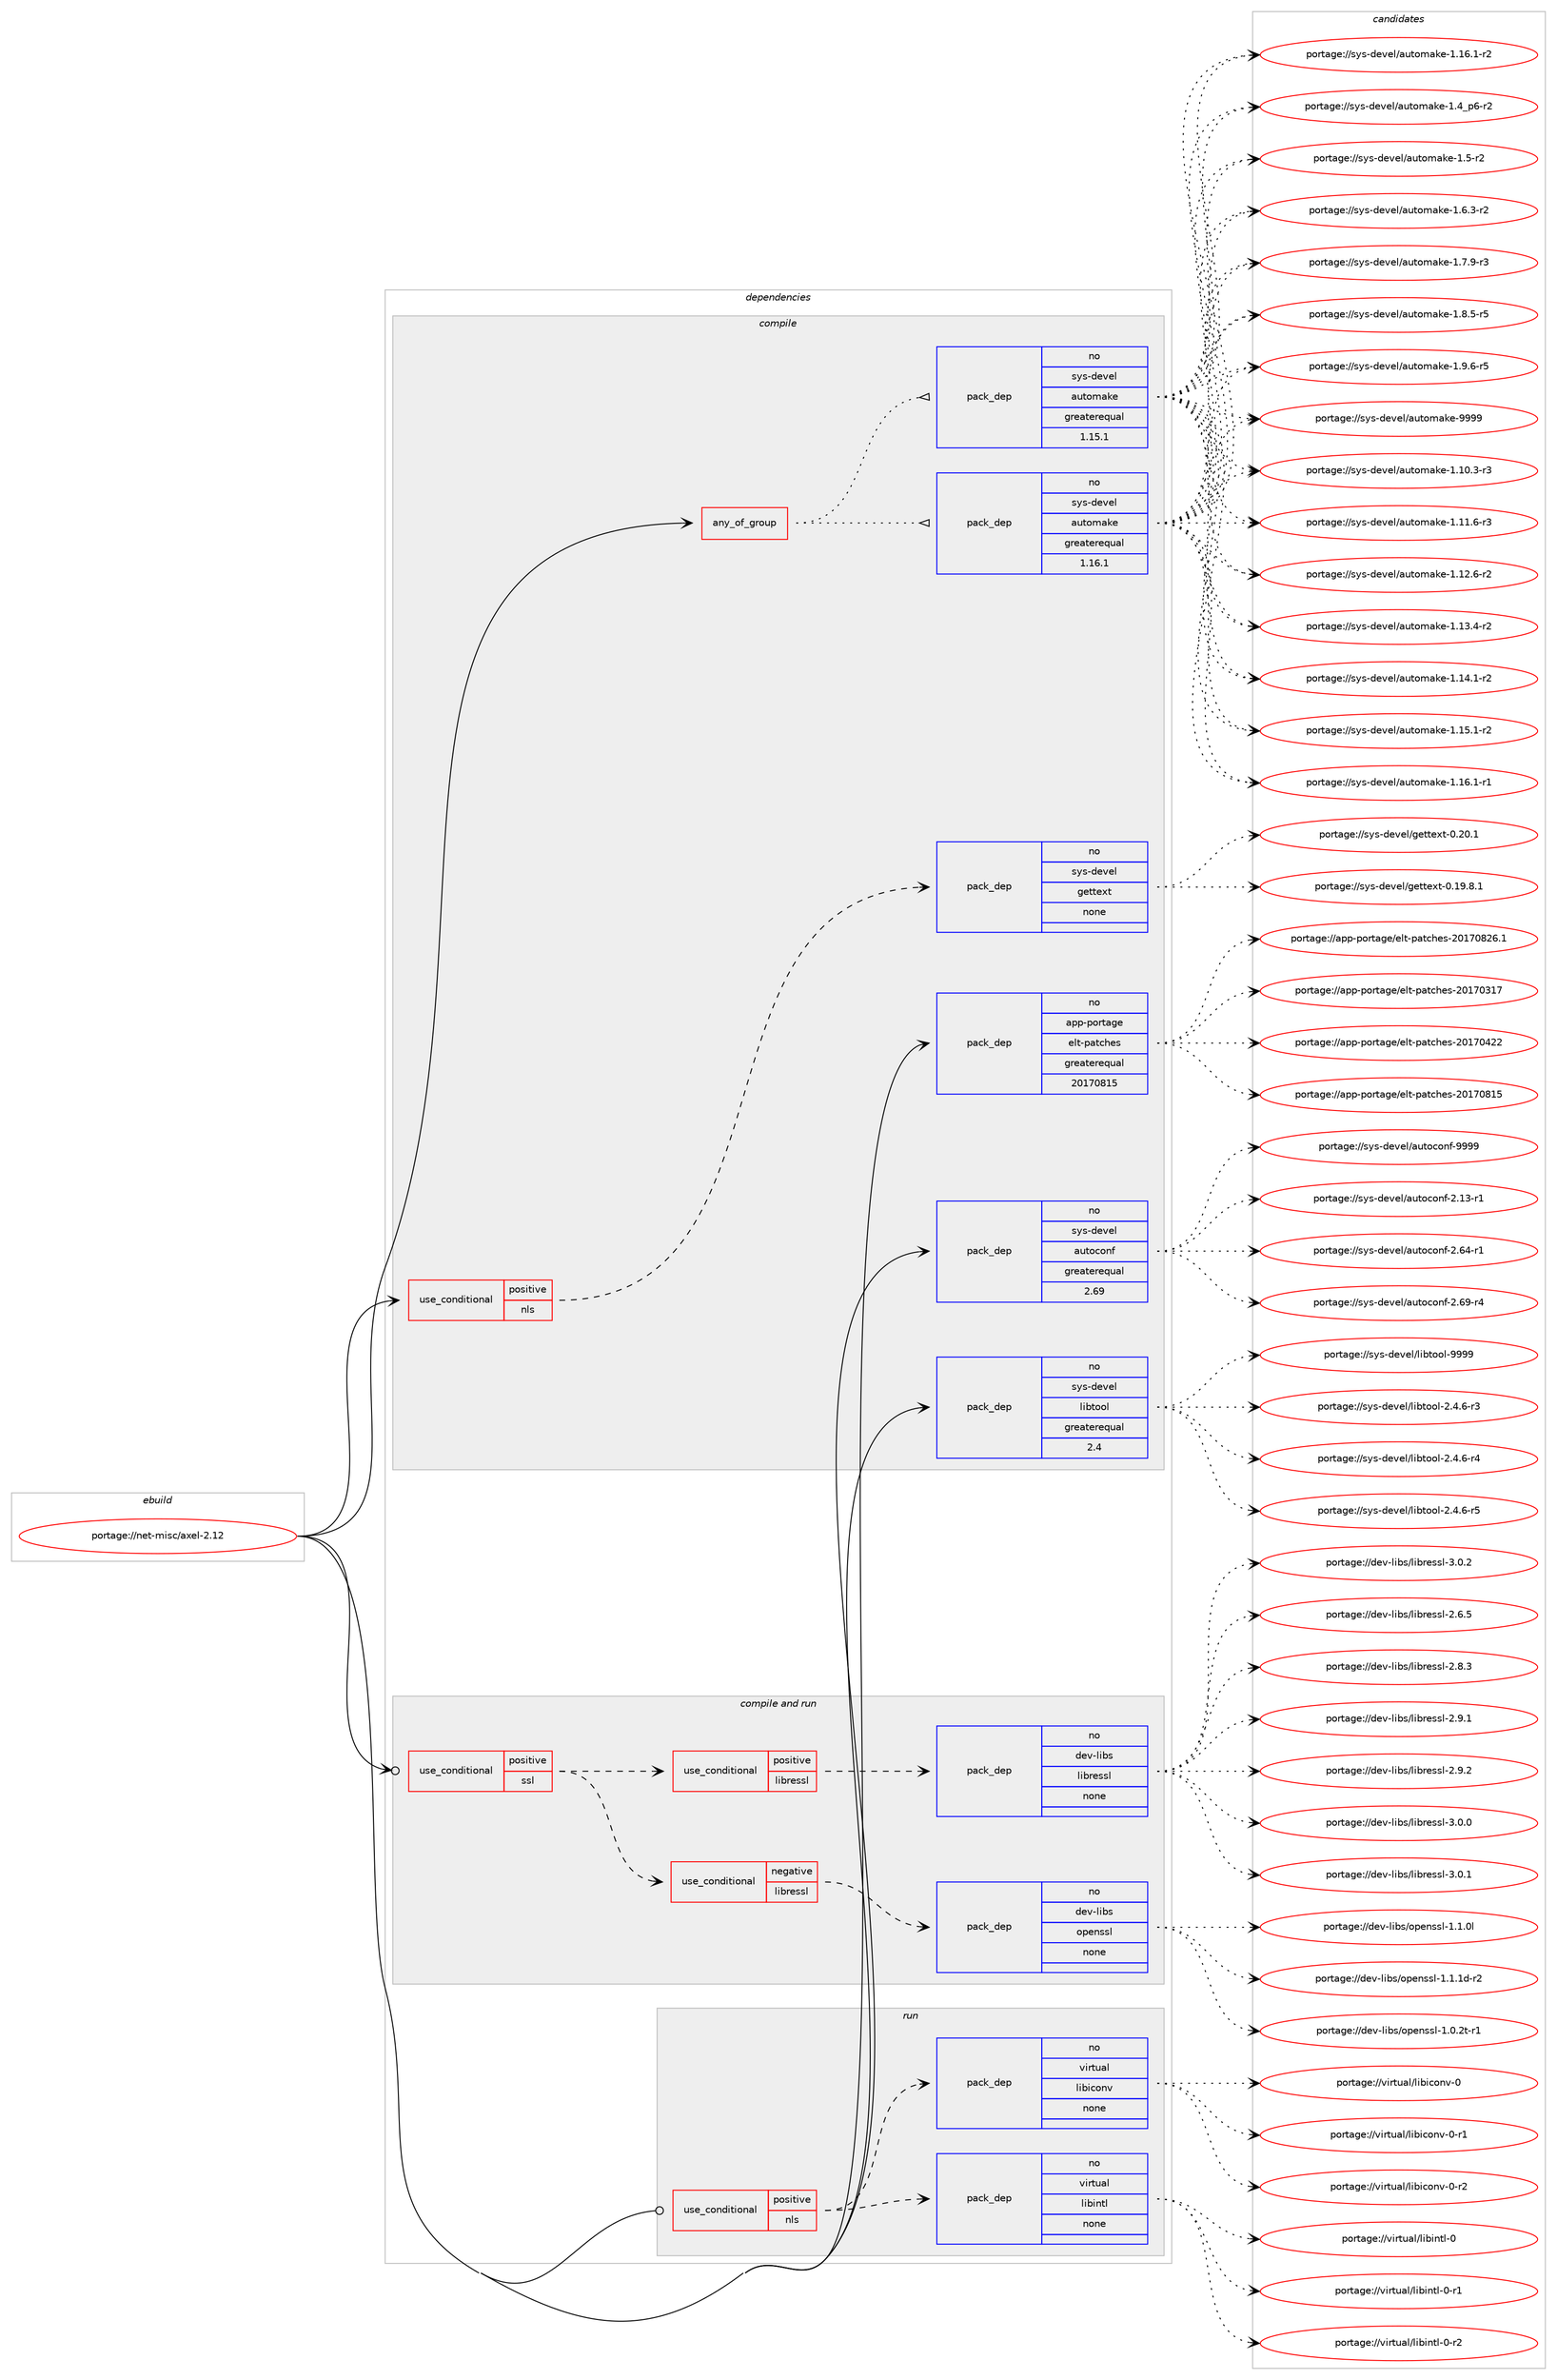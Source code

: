 digraph prolog {

# *************
# Graph options
# *************

newrank=true;
concentrate=true;
compound=true;
graph [rankdir=LR,fontname=Helvetica,fontsize=10,ranksep=1.5];#, ranksep=2.5, nodesep=0.2];
edge  [arrowhead=vee];
node  [fontname=Helvetica,fontsize=10];

# **********
# The ebuild
# **********

subgraph cluster_leftcol {
color=gray;
rank=same;
label=<<i>ebuild</i>>;
id [label="portage://net-misc/axel-2.12", color=red, width=4, href="../net-misc/axel-2.12.svg"];
}

# ****************
# The dependencies
# ****************

subgraph cluster_midcol {
color=gray;
label=<<i>dependencies</i>>;
subgraph cluster_compile {
fillcolor="#eeeeee";
style=filled;
label=<<i>compile</i>>;
subgraph any5916 {
dependency364161 [label=<<TABLE BORDER="0" CELLBORDER="1" CELLSPACING="0" CELLPADDING="4"><TR><TD CELLPADDING="10">any_of_group</TD></TR></TABLE>>, shape=none, color=red];subgraph pack266922 {
dependency364162 [label=<<TABLE BORDER="0" CELLBORDER="1" CELLSPACING="0" CELLPADDING="4" WIDTH="220"><TR><TD ROWSPAN="6" CELLPADDING="30">pack_dep</TD></TR><TR><TD WIDTH="110">no</TD></TR><TR><TD>sys-devel</TD></TR><TR><TD>automake</TD></TR><TR><TD>greaterequal</TD></TR><TR><TD>1.16.1</TD></TR></TABLE>>, shape=none, color=blue];
}
dependency364161:e -> dependency364162:w [weight=20,style="dotted",arrowhead="oinv"];
subgraph pack266923 {
dependency364163 [label=<<TABLE BORDER="0" CELLBORDER="1" CELLSPACING="0" CELLPADDING="4" WIDTH="220"><TR><TD ROWSPAN="6" CELLPADDING="30">pack_dep</TD></TR><TR><TD WIDTH="110">no</TD></TR><TR><TD>sys-devel</TD></TR><TR><TD>automake</TD></TR><TR><TD>greaterequal</TD></TR><TR><TD>1.15.1</TD></TR></TABLE>>, shape=none, color=blue];
}
dependency364161:e -> dependency364163:w [weight=20,style="dotted",arrowhead="oinv"];
}
id:e -> dependency364161:w [weight=20,style="solid",arrowhead="vee"];
subgraph cond91171 {
dependency364164 [label=<<TABLE BORDER="0" CELLBORDER="1" CELLSPACING="0" CELLPADDING="4"><TR><TD ROWSPAN="3" CELLPADDING="10">use_conditional</TD></TR><TR><TD>positive</TD></TR><TR><TD>nls</TD></TR></TABLE>>, shape=none, color=red];
subgraph pack266924 {
dependency364165 [label=<<TABLE BORDER="0" CELLBORDER="1" CELLSPACING="0" CELLPADDING="4" WIDTH="220"><TR><TD ROWSPAN="6" CELLPADDING="30">pack_dep</TD></TR><TR><TD WIDTH="110">no</TD></TR><TR><TD>sys-devel</TD></TR><TR><TD>gettext</TD></TR><TR><TD>none</TD></TR><TR><TD></TD></TR></TABLE>>, shape=none, color=blue];
}
dependency364164:e -> dependency364165:w [weight=20,style="dashed",arrowhead="vee"];
}
id:e -> dependency364164:w [weight=20,style="solid",arrowhead="vee"];
subgraph pack266925 {
dependency364166 [label=<<TABLE BORDER="0" CELLBORDER="1" CELLSPACING="0" CELLPADDING="4" WIDTH="220"><TR><TD ROWSPAN="6" CELLPADDING="30">pack_dep</TD></TR><TR><TD WIDTH="110">no</TD></TR><TR><TD>app-portage</TD></TR><TR><TD>elt-patches</TD></TR><TR><TD>greaterequal</TD></TR><TR><TD>20170815</TD></TR></TABLE>>, shape=none, color=blue];
}
id:e -> dependency364166:w [weight=20,style="solid",arrowhead="vee"];
subgraph pack266926 {
dependency364167 [label=<<TABLE BORDER="0" CELLBORDER="1" CELLSPACING="0" CELLPADDING="4" WIDTH="220"><TR><TD ROWSPAN="6" CELLPADDING="30">pack_dep</TD></TR><TR><TD WIDTH="110">no</TD></TR><TR><TD>sys-devel</TD></TR><TR><TD>autoconf</TD></TR><TR><TD>greaterequal</TD></TR><TR><TD>2.69</TD></TR></TABLE>>, shape=none, color=blue];
}
id:e -> dependency364167:w [weight=20,style="solid",arrowhead="vee"];
subgraph pack266927 {
dependency364168 [label=<<TABLE BORDER="0" CELLBORDER="1" CELLSPACING="0" CELLPADDING="4" WIDTH="220"><TR><TD ROWSPAN="6" CELLPADDING="30">pack_dep</TD></TR><TR><TD WIDTH="110">no</TD></TR><TR><TD>sys-devel</TD></TR><TR><TD>libtool</TD></TR><TR><TD>greaterequal</TD></TR><TR><TD>2.4</TD></TR></TABLE>>, shape=none, color=blue];
}
id:e -> dependency364168:w [weight=20,style="solid",arrowhead="vee"];
}
subgraph cluster_compileandrun {
fillcolor="#eeeeee";
style=filled;
label=<<i>compile and run</i>>;
subgraph cond91172 {
dependency364169 [label=<<TABLE BORDER="0" CELLBORDER="1" CELLSPACING="0" CELLPADDING="4"><TR><TD ROWSPAN="3" CELLPADDING="10">use_conditional</TD></TR><TR><TD>positive</TD></TR><TR><TD>ssl</TD></TR></TABLE>>, shape=none, color=red];
subgraph cond91173 {
dependency364170 [label=<<TABLE BORDER="0" CELLBORDER="1" CELLSPACING="0" CELLPADDING="4"><TR><TD ROWSPAN="3" CELLPADDING="10">use_conditional</TD></TR><TR><TD>negative</TD></TR><TR><TD>libressl</TD></TR></TABLE>>, shape=none, color=red];
subgraph pack266928 {
dependency364171 [label=<<TABLE BORDER="0" CELLBORDER="1" CELLSPACING="0" CELLPADDING="4" WIDTH="220"><TR><TD ROWSPAN="6" CELLPADDING="30">pack_dep</TD></TR><TR><TD WIDTH="110">no</TD></TR><TR><TD>dev-libs</TD></TR><TR><TD>openssl</TD></TR><TR><TD>none</TD></TR><TR><TD></TD></TR></TABLE>>, shape=none, color=blue];
}
dependency364170:e -> dependency364171:w [weight=20,style="dashed",arrowhead="vee"];
}
dependency364169:e -> dependency364170:w [weight=20,style="dashed",arrowhead="vee"];
subgraph cond91174 {
dependency364172 [label=<<TABLE BORDER="0" CELLBORDER="1" CELLSPACING="0" CELLPADDING="4"><TR><TD ROWSPAN="3" CELLPADDING="10">use_conditional</TD></TR><TR><TD>positive</TD></TR><TR><TD>libressl</TD></TR></TABLE>>, shape=none, color=red];
subgraph pack266929 {
dependency364173 [label=<<TABLE BORDER="0" CELLBORDER="1" CELLSPACING="0" CELLPADDING="4" WIDTH="220"><TR><TD ROWSPAN="6" CELLPADDING="30">pack_dep</TD></TR><TR><TD WIDTH="110">no</TD></TR><TR><TD>dev-libs</TD></TR><TR><TD>libressl</TD></TR><TR><TD>none</TD></TR><TR><TD></TD></TR></TABLE>>, shape=none, color=blue];
}
dependency364172:e -> dependency364173:w [weight=20,style="dashed",arrowhead="vee"];
}
dependency364169:e -> dependency364172:w [weight=20,style="dashed",arrowhead="vee"];
}
id:e -> dependency364169:w [weight=20,style="solid",arrowhead="odotvee"];
}
subgraph cluster_run {
fillcolor="#eeeeee";
style=filled;
label=<<i>run</i>>;
subgraph cond91175 {
dependency364174 [label=<<TABLE BORDER="0" CELLBORDER="1" CELLSPACING="0" CELLPADDING="4"><TR><TD ROWSPAN="3" CELLPADDING="10">use_conditional</TD></TR><TR><TD>positive</TD></TR><TR><TD>nls</TD></TR></TABLE>>, shape=none, color=red];
subgraph pack266930 {
dependency364175 [label=<<TABLE BORDER="0" CELLBORDER="1" CELLSPACING="0" CELLPADDING="4" WIDTH="220"><TR><TD ROWSPAN="6" CELLPADDING="30">pack_dep</TD></TR><TR><TD WIDTH="110">no</TD></TR><TR><TD>virtual</TD></TR><TR><TD>libintl</TD></TR><TR><TD>none</TD></TR><TR><TD></TD></TR></TABLE>>, shape=none, color=blue];
}
dependency364174:e -> dependency364175:w [weight=20,style="dashed",arrowhead="vee"];
subgraph pack266931 {
dependency364176 [label=<<TABLE BORDER="0" CELLBORDER="1" CELLSPACING="0" CELLPADDING="4" WIDTH="220"><TR><TD ROWSPAN="6" CELLPADDING="30">pack_dep</TD></TR><TR><TD WIDTH="110">no</TD></TR><TR><TD>virtual</TD></TR><TR><TD>libiconv</TD></TR><TR><TD>none</TD></TR><TR><TD></TD></TR></TABLE>>, shape=none, color=blue];
}
dependency364174:e -> dependency364176:w [weight=20,style="dashed",arrowhead="vee"];
}
id:e -> dependency364174:w [weight=20,style="solid",arrowhead="odot"];
}
}

# **************
# The candidates
# **************

subgraph cluster_choices {
rank=same;
color=gray;
label=<<i>candidates</i>>;

subgraph choice266922 {
color=black;
nodesep=1;
choiceportage11512111545100101118101108479711711611110997107101454946494846514511451 [label="portage://sys-devel/automake-1.10.3-r3", color=red, width=4,href="../sys-devel/automake-1.10.3-r3.svg"];
choiceportage11512111545100101118101108479711711611110997107101454946494946544511451 [label="portage://sys-devel/automake-1.11.6-r3", color=red, width=4,href="../sys-devel/automake-1.11.6-r3.svg"];
choiceportage11512111545100101118101108479711711611110997107101454946495046544511450 [label="portage://sys-devel/automake-1.12.6-r2", color=red, width=4,href="../sys-devel/automake-1.12.6-r2.svg"];
choiceportage11512111545100101118101108479711711611110997107101454946495146524511450 [label="portage://sys-devel/automake-1.13.4-r2", color=red, width=4,href="../sys-devel/automake-1.13.4-r2.svg"];
choiceportage11512111545100101118101108479711711611110997107101454946495246494511450 [label="portage://sys-devel/automake-1.14.1-r2", color=red, width=4,href="../sys-devel/automake-1.14.1-r2.svg"];
choiceportage11512111545100101118101108479711711611110997107101454946495346494511450 [label="portage://sys-devel/automake-1.15.1-r2", color=red, width=4,href="../sys-devel/automake-1.15.1-r2.svg"];
choiceportage11512111545100101118101108479711711611110997107101454946495446494511449 [label="portage://sys-devel/automake-1.16.1-r1", color=red, width=4,href="../sys-devel/automake-1.16.1-r1.svg"];
choiceportage11512111545100101118101108479711711611110997107101454946495446494511450 [label="portage://sys-devel/automake-1.16.1-r2", color=red, width=4,href="../sys-devel/automake-1.16.1-r2.svg"];
choiceportage115121115451001011181011084797117116111109971071014549465295112544511450 [label="portage://sys-devel/automake-1.4_p6-r2", color=red, width=4,href="../sys-devel/automake-1.4_p6-r2.svg"];
choiceportage11512111545100101118101108479711711611110997107101454946534511450 [label="portage://sys-devel/automake-1.5-r2", color=red, width=4,href="../sys-devel/automake-1.5-r2.svg"];
choiceportage115121115451001011181011084797117116111109971071014549465446514511450 [label="portage://sys-devel/automake-1.6.3-r2", color=red, width=4,href="../sys-devel/automake-1.6.3-r2.svg"];
choiceportage115121115451001011181011084797117116111109971071014549465546574511451 [label="portage://sys-devel/automake-1.7.9-r3", color=red, width=4,href="../sys-devel/automake-1.7.9-r3.svg"];
choiceportage115121115451001011181011084797117116111109971071014549465646534511453 [label="portage://sys-devel/automake-1.8.5-r5", color=red, width=4,href="../sys-devel/automake-1.8.5-r5.svg"];
choiceportage115121115451001011181011084797117116111109971071014549465746544511453 [label="portage://sys-devel/automake-1.9.6-r5", color=red, width=4,href="../sys-devel/automake-1.9.6-r5.svg"];
choiceportage115121115451001011181011084797117116111109971071014557575757 [label="portage://sys-devel/automake-9999", color=red, width=4,href="../sys-devel/automake-9999.svg"];
dependency364162:e -> choiceportage11512111545100101118101108479711711611110997107101454946494846514511451:w [style=dotted,weight="100"];
dependency364162:e -> choiceportage11512111545100101118101108479711711611110997107101454946494946544511451:w [style=dotted,weight="100"];
dependency364162:e -> choiceportage11512111545100101118101108479711711611110997107101454946495046544511450:w [style=dotted,weight="100"];
dependency364162:e -> choiceportage11512111545100101118101108479711711611110997107101454946495146524511450:w [style=dotted,weight="100"];
dependency364162:e -> choiceportage11512111545100101118101108479711711611110997107101454946495246494511450:w [style=dotted,weight="100"];
dependency364162:e -> choiceportage11512111545100101118101108479711711611110997107101454946495346494511450:w [style=dotted,weight="100"];
dependency364162:e -> choiceportage11512111545100101118101108479711711611110997107101454946495446494511449:w [style=dotted,weight="100"];
dependency364162:e -> choiceportage11512111545100101118101108479711711611110997107101454946495446494511450:w [style=dotted,weight="100"];
dependency364162:e -> choiceportage115121115451001011181011084797117116111109971071014549465295112544511450:w [style=dotted,weight="100"];
dependency364162:e -> choiceportage11512111545100101118101108479711711611110997107101454946534511450:w [style=dotted,weight="100"];
dependency364162:e -> choiceportage115121115451001011181011084797117116111109971071014549465446514511450:w [style=dotted,weight="100"];
dependency364162:e -> choiceportage115121115451001011181011084797117116111109971071014549465546574511451:w [style=dotted,weight="100"];
dependency364162:e -> choiceportage115121115451001011181011084797117116111109971071014549465646534511453:w [style=dotted,weight="100"];
dependency364162:e -> choiceportage115121115451001011181011084797117116111109971071014549465746544511453:w [style=dotted,weight="100"];
dependency364162:e -> choiceportage115121115451001011181011084797117116111109971071014557575757:w [style=dotted,weight="100"];
}
subgraph choice266923 {
color=black;
nodesep=1;
choiceportage11512111545100101118101108479711711611110997107101454946494846514511451 [label="portage://sys-devel/automake-1.10.3-r3", color=red, width=4,href="../sys-devel/automake-1.10.3-r3.svg"];
choiceportage11512111545100101118101108479711711611110997107101454946494946544511451 [label="portage://sys-devel/automake-1.11.6-r3", color=red, width=4,href="../sys-devel/automake-1.11.6-r3.svg"];
choiceportage11512111545100101118101108479711711611110997107101454946495046544511450 [label="portage://sys-devel/automake-1.12.6-r2", color=red, width=4,href="../sys-devel/automake-1.12.6-r2.svg"];
choiceportage11512111545100101118101108479711711611110997107101454946495146524511450 [label="portage://sys-devel/automake-1.13.4-r2", color=red, width=4,href="../sys-devel/automake-1.13.4-r2.svg"];
choiceportage11512111545100101118101108479711711611110997107101454946495246494511450 [label="portage://sys-devel/automake-1.14.1-r2", color=red, width=4,href="../sys-devel/automake-1.14.1-r2.svg"];
choiceportage11512111545100101118101108479711711611110997107101454946495346494511450 [label="portage://sys-devel/automake-1.15.1-r2", color=red, width=4,href="../sys-devel/automake-1.15.1-r2.svg"];
choiceportage11512111545100101118101108479711711611110997107101454946495446494511449 [label="portage://sys-devel/automake-1.16.1-r1", color=red, width=4,href="../sys-devel/automake-1.16.1-r1.svg"];
choiceportage11512111545100101118101108479711711611110997107101454946495446494511450 [label="portage://sys-devel/automake-1.16.1-r2", color=red, width=4,href="../sys-devel/automake-1.16.1-r2.svg"];
choiceportage115121115451001011181011084797117116111109971071014549465295112544511450 [label="portage://sys-devel/automake-1.4_p6-r2", color=red, width=4,href="../sys-devel/automake-1.4_p6-r2.svg"];
choiceportage11512111545100101118101108479711711611110997107101454946534511450 [label="portage://sys-devel/automake-1.5-r2", color=red, width=4,href="../sys-devel/automake-1.5-r2.svg"];
choiceportage115121115451001011181011084797117116111109971071014549465446514511450 [label="portage://sys-devel/automake-1.6.3-r2", color=red, width=4,href="../sys-devel/automake-1.6.3-r2.svg"];
choiceportage115121115451001011181011084797117116111109971071014549465546574511451 [label="portage://sys-devel/automake-1.7.9-r3", color=red, width=4,href="../sys-devel/automake-1.7.9-r3.svg"];
choiceportage115121115451001011181011084797117116111109971071014549465646534511453 [label="portage://sys-devel/automake-1.8.5-r5", color=red, width=4,href="../sys-devel/automake-1.8.5-r5.svg"];
choiceportage115121115451001011181011084797117116111109971071014549465746544511453 [label="portage://sys-devel/automake-1.9.6-r5", color=red, width=4,href="../sys-devel/automake-1.9.6-r5.svg"];
choiceportage115121115451001011181011084797117116111109971071014557575757 [label="portage://sys-devel/automake-9999", color=red, width=4,href="../sys-devel/automake-9999.svg"];
dependency364163:e -> choiceportage11512111545100101118101108479711711611110997107101454946494846514511451:w [style=dotted,weight="100"];
dependency364163:e -> choiceportage11512111545100101118101108479711711611110997107101454946494946544511451:w [style=dotted,weight="100"];
dependency364163:e -> choiceportage11512111545100101118101108479711711611110997107101454946495046544511450:w [style=dotted,weight="100"];
dependency364163:e -> choiceportage11512111545100101118101108479711711611110997107101454946495146524511450:w [style=dotted,weight="100"];
dependency364163:e -> choiceportage11512111545100101118101108479711711611110997107101454946495246494511450:w [style=dotted,weight="100"];
dependency364163:e -> choiceportage11512111545100101118101108479711711611110997107101454946495346494511450:w [style=dotted,weight="100"];
dependency364163:e -> choiceportage11512111545100101118101108479711711611110997107101454946495446494511449:w [style=dotted,weight="100"];
dependency364163:e -> choiceportage11512111545100101118101108479711711611110997107101454946495446494511450:w [style=dotted,weight="100"];
dependency364163:e -> choiceportage115121115451001011181011084797117116111109971071014549465295112544511450:w [style=dotted,weight="100"];
dependency364163:e -> choiceportage11512111545100101118101108479711711611110997107101454946534511450:w [style=dotted,weight="100"];
dependency364163:e -> choiceportage115121115451001011181011084797117116111109971071014549465446514511450:w [style=dotted,weight="100"];
dependency364163:e -> choiceportage115121115451001011181011084797117116111109971071014549465546574511451:w [style=dotted,weight="100"];
dependency364163:e -> choiceportage115121115451001011181011084797117116111109971071014549465646534511453:w [style=dotted,weight="100"];
dependency364163:e -> choiceportage115121115451001011181011084797117116111109971071014549465746544511453:w [style=dotted,weight="100"];
dependency364163:e -> choiceportage115121115451001011181011084797117116111109971071014557575757:w [style=dotted,weight="100"];
}
subgraph choice266924 {
color=black;
nodesep=1;
choiceportage1151211154510010111810110847103101116116101120116454846495746564649 [label="portage://sys-devel/gettext-0.19.8.1", color=red, width=4,href="../sys-devel/gettext-0.19.8.1.svg"];
choiceportage115121115451001011181011084710310111611610112011645484650484649 [label="portage://sys-devel/gettext-0.20.1", color=red, width=4,href="../sys-devel/gettext-0.20.1.svg"];
dependency364165:e -> choiceportage1151211154510010111810110847103101116116101120116454846495746564649:w [style=dotted,weight="100"];
dependency364165:e -> choiceportage115121115451001011181011084710310111611610112011645484650484649:w [style=dotted,weight="100"];
}
subgraph choice266925 {
color=black;
nodesep=1;
choiceportage97112112451121111141169710310147101108116451129711699104101115455048495548514955 [label="portage://app-portage/elt-patches-20170317", color=red, width=4,href="../app-portage/elt-patches-20170317.svg"];
choiceportage97112112451121111141169710310147101108116451129711699104101115455048495548525050 [label="portage://app-portage/elt-patches-20170422", color=red, width=4,href="../app-portage/elt-patches-20170422.svg"];
choiceportage97112112451121111141169710310147101108116451129711699104101115455048495548564953 [label="portage://app-portage/elt-patches-20170815", color=red, width=4,href="../app-portage/elt-patches-20170815.svg"];
choiceportage971121124511211111411697103101471011081164511297116991041011154550484955485650544649 [label="portage://app-portage/elt-patches-20170826.1", color=red, width=4,href="../app-portage/elt-patches-20170826.1.svg"];
dependency364166:e -> choiceportage97112112451121111141169710310147101108116451129711699104101115455048495548514955:w [style=dotted,weight="100"];
dependency364166:e -> choiceportage97112112451121111141169710310147101108116451129711699104101115455048495548525050:w [style=dotted,weight="100"];
dependency364166:e -> choiceportage97112112451121111141169710310147101108116451129711699104101115455048495548564953:w [style=dotted,weight="100"];
dependency364166:e -> choiceportage971121124511211111411697103101471011081164511297116991041011154550484955485650544649:w [style=dotted,weight="100"];
}
subgraph choice266926 {
color=black;
nodesep=1;
choiceportage1151211154510010111810110847971171161119911111010245504649514511449 [label="portage://sys-devel/autoconf-2.13-r1", color=red, width=4,href="../sys-devel/autoconf-2.13-r1.svg"];
choiceportage1151211154510010111810110847971171161119911111010245504654524511449 [label="portage://sys-devel/autoconf-2.64-r1", color=red, width=4,href="../sys-devel/autoconf-2.64-r1.svg"];
choiceportage1151211154510010111810110847971171161119911111010245504654574511452 [label="portage://sys-devel/autoconf-2.69-r4", color=red, width=4,href="../sys-devel/autoconf-2.69-r4.svg"];
choiceportage115121115451001011181011084797117116111991111101024557575757 [label="portage://sys-devel/autoconf-9999", color=red, width=4,href="../sys-devel/autoconf-9999.svg"];
dependency364167:e -> choiceportage1151211154510010111810110847971171161119911111010245504649514511449:w [style=dotted,weight="100"];
dependency364167:e -> choiceportage1151211154510010111810110847971171161119911111010245504654524511449:w [style=dotted,weight="100"];
dependency364167:e -> choiceportage1151211154510010111810110847971171161119911111010245504654574511452:w [style=dotted,weight="100"];
dependency364167:e -> choiceportage115121115451001011181011084797117116111991111101024557575757:w [style=dotted,weight="100"];
}
subgraph choice266927 {
color=black;
nodesep=1;
choiceportage1151211154510010111810110847108105981161111111084550465246544511451 [label="portage://sys-devel/libtool-2.4.6-r3", color=red, width=4,href="../sys-devel/libtool-2.4.6-r3.svg"];
choiceportage1151211154510010111810110847108105981161111111084550465246544511452 [label="portage://sys-devel/libtool-2.4.6-r4", color=red, width=4,href="../sys-devel/libtool-2.4.6-r4.svg"];
choiceportage1151211154510010111810110847108105981161111111084550465246544511453 [label="portage://sys-devel/libtool-2.4.6-r5", color=red, width=4,href="../sys-devel/libtool-2.4.6-r5.svg"];
choiceportage1151211154510010111810110847108105981161111111084557575757 [label="portage://sys-devel/libtool-9999", color=red, width=4,href="../sys-devel/libtool-9999.svg"];
dependency364168:e -> choiceportage1151211154510010111810110847108105981161111111084550465246544511451:w [style=dotted,weight="100"];
dependency364168:e -> choiceportage1151211154510010111810110847108105981161111111084550465246544511452:w [style=dotted,weight="100"];
dependency364168:e -> choiceportage1151211154510010111810110847108105981161111111084550465246544511453:w [style=dotted,weight="100"];
dependency364168:e -> choiceportage1151211154510010111810110847108105981161111111084557575757:w [style=dotted,weight="100"];
}
subgraph choice266928 {
color=black;
nodesep=1;
choiceportage1001011184510810598115471111121011101151151084549464846501164511449 [label="portage://dev-libs/openssl-1.0.2t-r1", color=red, width=4,href="../dev-libs/openssl-1.0.2t-r1.svg"];
choiceportage100101118451081059811547111112101110115115108454946494648108 [label="portage://dev-libs/openssl-1.1.0l", color=red, width=4,href="../dev-libs/openssl-1.1.0l.svg"];
choiceportage1001011184510810598115471111121011101151151084549464946491004511450 [label="portage://dev-libs/openssl-1.1.1d-r2", color=red, width=4,href="../dev-libs/openssl-1.1.1d-r2.svg"];
dependency364171:e -> choiceportage1001011184510810598115471111121011101151151084549464846501164511449:w [style=dotted,weight="100"];
dependency364171:e -> choiceportage100101118451081059811547111112101110115115108454946494648108:w [style=dotted,weight="100"];
dependency364171:e -> choiceportage1001011184510810598115471111121011101151151084549464946491004511450:w [style=dotted,weight="100"];
}
subgraph choice266929 {
color=black;
nodesep=1;
choiceportage10010111845108105981154710810598114101115115108455046544653 [label="portage://dev-libs/libressl-2.6.5", color=red, width=4,href="../dev-libs/libressl-2.6.5.svg"];
choiceportage10010111845108105981154710810598114101115115108455046564651 [label="portage://dev-libs/libressl-2.8.3", color=red, width=4,href="../dev-libs/libressl-2.8.3.svg"];
choiceportage10010111845108105981154710810598114101115115108455046574649 [label="portage://dev-libs/libressl-2.9.1", color=red, width=4,href="../dev-libs/libressl-2.9.1.svg"];
choiceportage10010111845108105981154710810598114101115115108455046574650 [label="portage://dev-libs/libressl-2.9.2", color=red, width=4,href="../dev-libs/libressl-2.9.2.svg"];
choiceportage10010111845108105981154710810598114101115115108455146484648 [label="portage://dev-libs/libressl-3.0.0", color=red, width=4,href="../dev-libs/libressl-3.0.0.svg"];
choiceportage10010111845108105981154710810598114101115115108455146484649 [label="portage://dev-libs/libressl-3.0.1", color=red, width=4,href="../dev-libs/libressl-3.0.1.svg"];
choiceportage10010111845108105981154710810598114101115115108455146484650 [label="portage://dev-libs/libressl-3.0.2", color=red, width=4,href="../dev-libs/libressl-3.0.2.svg"];
dependency364173:e -> choiceportage10010111845108105981154710810598114101115115108455046544653:w [style=dotted,weight="100"];
dependency364173:e -> choiceportage10010111845108105981154710810598114101115115108455046564651:w [style=dotted,weight="100"];
dependency364173:e -> choiceportage10010111845108105981154710810598114101115115108455046574649:w [style=dotted,weight="100"];
dependency364173:e -> choiceportage10010111845108105981154710810598114101115115108455046574650:w [style=dotted,weight="100"];
dependency364173:e -> choiceportage10010111845108105981154710810598114101115115108455146484648:w [style=dotted,weight="100"];
dependency364173:e -> choiceportage10010111845108105981154710810598114101115115108455146484649:w [style=dotted,weight="100"];
dependency364173:e -> choiceportage10010111845108105981154710810598114101115115108455146484650:w [style=dotted,weight="100"];
}
subgraph choice266930 {
color=black;
nodesep=1;
choiceportage1181051141161179710847108105981051101161084548 [label="portage://virtual/libintl-0", color=red, width=4,href="../virtual/libintl-0.svg"];
choiceportage11810511411611797108471081059810511011610845484511449 [label="portage://virtual/libintl-0-r1", color=red, width=4,href="../virtual/libintl-0-r1.svg"];
choiceportage11810511411611797108471081059810511011610845484511450 [label="portage://virtual/libintl-0-r2", color=red, width=4,href="../virtual/libintl-0-r2.svg"];
dependency364175:e -> choiceportage1181051141161179710847108105981051101161084548:w [style=dotted,weight="100"];
dependency364175:e -> choiceportage11810511411611797108471081059810511011610845484511449:w [style=dotted,weight="100"];
dependency364175:e -> choiceportage11810511411611797108471081059810511011610845484511450:w [style=dotted,weight="100"];
}
subgraph choice266931 {
color=black;
nodesep=1;
choiceportage118105114116117971084710810598105991111101184548 [label="portage://virtual/libiconv-0", color=red, width=4,href="../virtual/libiconv-0.svg"];
choiceportage1181051141161179710847108105981059911111011845484511449 [label="portage://virtual/libiconv-0-r1", color=red, width=4,href="../virtual/libiconv-0-r1.svg"];
choiceportage1181051141161179710847108105981059911111011845484511450 [label="portage://virtual/libiconv-0-r2", color=red, width=4,href="../virtual/libiconv-0-r2.svg"];
dependency364176:e -> choiceportage118105114116117971084710810598105991111101184548:w [style=dotted,weight="100"];
dependency364176:e -> choiceportage1181051141161179710847108105981059911111011845484511449:w [style=dotted,weight="100"];
dependency364176:e -> choiceportage1181051141161179710847108105981059911111011845484511450:w [style=dotted,weight="100"];
}
}

}
